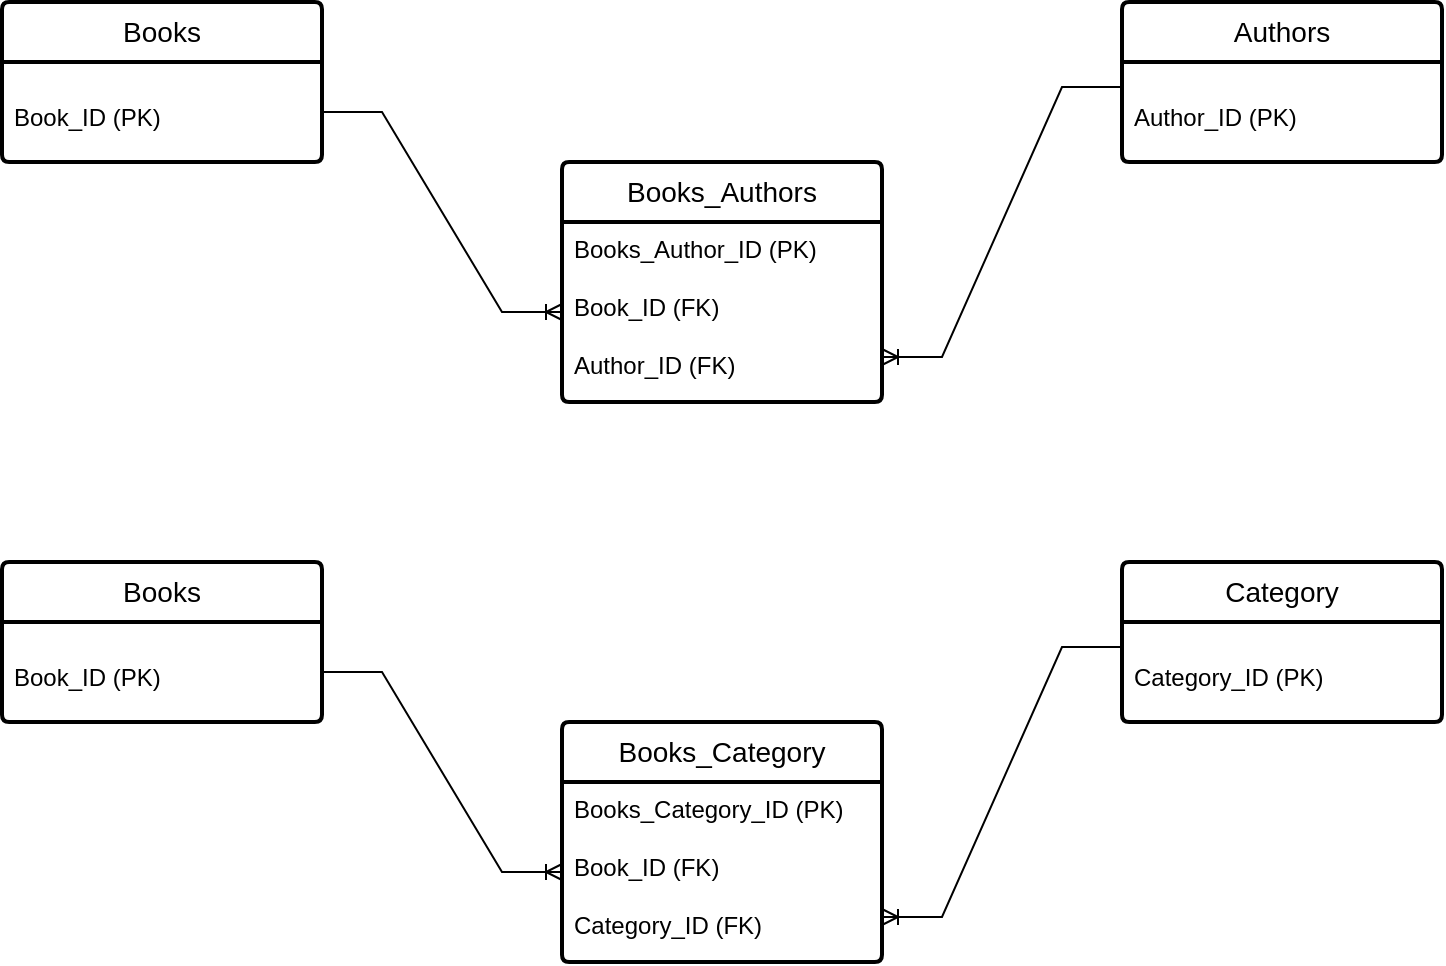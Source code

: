 <mxfile version="24.0.7" type="github">
  <diagram id="R2lEEEUBdFMjLlhIrx00" name="Page-1">
    <mxGraphModel dx="954" dy="675" grid="1" gridSize="10" guides="1" tooltips="1" connect="1" arrows="1" fold="1" page="1" pageScale="1" pageWidth="850" pageHeight="1100" math="0" shadow="0" extFonts="Permanent Marker^https://fonts.googleapis.com/css?family=Permanent+Marker">
      <root>
        <mxCell id="0" />
        <mxCell id="1" parent="0" />
        <mxCell id="p-SFva-FVZnDHBSfe3LF-7" value="Books" style="swimlane;childLayout=stackLayout;horizontal=1;startSize=30;horizontalStack=0;rounded=1;fontSize=14;fontStyle=0;strokeWidth=2;resizeParent=0;resizeLast=1;shadow=0;dashed=0;align=center;arcSize=4;whiteSpace=wrap;html=1;" vertex="1" parent="1">
          <mxGeometry x="40" y="80" width="160" height="80" as="geometry" />
        </mxCell>
        <mxCell id="p-SFva-FVZnDHBSfe3LF-8" value="&lt;div&gt;&lt;br&gt;&lt;/div&gt;Book_ID (PK)" style="align=left;strokeColor=none;fillColor=none;spacingLeft=4;fontSize=12;verticalAlign=top;resizable=0;rotatable=0;part=1;html=1;" vertex="1" parent="p-SFva-FVZnDHBSfe3LF-7">
          <mxGeometry y="30" width="160" height="50" as="geometry" />
        </mxCell>
        <mxCell id="p-SFva-FVZnDHBSfe3LF-9" value="Books_Authors" style="swimlane;childLayout=stackLayout;horizontal=1;startSize=30;horizontalStack=0;rounded=1;fontSize=14;fontStyle=0;strokeWidth=2;resizeParent=0;resizeLast=1;shadow=0;dashed=0;align=center;arcSize=4;whiteSpace=wrap;html=1;" vertex="1" parent="1">
          <mxGeometry x="320" y="160" width="160" height="120" as="geometry" />
        </mxCell>
        <mxCell id="p-SFva-FVZnDHBSfe3LF-10" value="&lt;div&gt;Books_Author_ID (PK)&lt;/div&gt;&lt;div&gt;&lt;br&gt;&lt;/div&gt;&lt;div&gt;Book_ID (FK)&lt;/div&gt;&lt;div&gt;&lt;br&gt;&lt;/div&gt;&lt;div&gt;Author_ID (FK)&lt;/div&gt;" style="align=left;strokeColor=none;fillColor=none;spacingLeft=4;fontSize=12;verticalAlign=top;resizable=0;rotatable=0;part=1;html=1;" vertex="1" parent="p-SFva-FVZnDHBSfe3LF-9">
          <mxGeometry y="30" width="160" height="90" as="geometry" />
        </mxCell>
        <mxCell id="p-SFva-FVZnDHBSfe3LF-11" value="Authors" style="swimlane;childLayout=stackLayout;horizontal=1;startSize=30;horizontalStack=0;rounded=1;fontSize=14;fontStyle=0;strokeWidth=2;resizeParent=0;resizeLast=1;shadow=0;dashed=0;align=center;arcSize=4;whiteSpace=wrap;html=1;" vertex="1" parent="1">
          <mxGeometry x="600" y="80" width="160" height="80" as="geometry" />
        </mxCell>
        <mxCell id="p-SFva-FVZnDHBSfe3LF-12" value="&lt;div&gt;&lt;br&gt;&lt;/div&gt;&lt;div&gt;Author_ID (PK)&lt;/div&gt;" style="align=left;strokeColor=none;fillColor=none;spacingLeft=4;fontSize=12;verticalAlign=top;resizable=0;rotatable=0;part=1;html=1;" vertex="1" parent="p-SFva-FVZnDHBSfe3LF-11">
          <mxGeometry y="30" width="160" height="50" as="geometry" />
        </mxCell>
        <mxCell id="p-SFva-FVZnDHBSfe3LF-13" value="" style="edgeStyle=entityRelationEdgeStyle;fontSize=12;html=1;endArrow=ERoneToMany;rounded=0;exitX=1;exitY=0.5;exitDx=0;exitDy=0;entryX=0;entryY=0.5;entryDx=0;entryDy=0;" edge="1" parent="1" source="p-SFva-FVZnDHBSfe3LF-8" target="p-SFva-FVZnDHBSfe3LF-10">
          <mxGeometry width="100" height="100" relative="1" as="geometry">
            <mxPoint x="450" y="400" as="sourcePoint" />
            <mxPoint x="550" y="300" as="targetPoint" />
          </mxGeometry>
        </mxCell>
        <mxCell id="p-SFva-FVZnDHBSfe3LF-14" value="" style="edgeStyle=entityRelationEdgeStyle;fontSize=12;html=1;endArrow=ERoneToMany;rounded=0;exitX=0;exitY=0.25;exitDx=0;exitDy=0;entryX=1;entryY=0.75;entryDx=0;entryDy=0;" edge="1" parent="1" source="p-SFva-FVZnDHBSfe3LF-12" target="p-SFva-FVZnDHBSfe3LF-10">
          <mxGeometry width="100" height="100" relative="1" as="geometry">
            <mxPoint x="600" y="130" as="sourcePoint" />
            <mxPoint x="720" y="230" as="targetPoint" />
            <Array as="points">
              <mxPoint x="780" y="75" />
            </Array>
          </mxGeometry>
        </mxCell>
        <mxCell id="p-SFva-FVZnDHBSfe3LF-15" value="Books" style="swimlane;childLayout=stackLayout;horizontal=1;startSize=30;horizontalStack=0;rounded=1;fontSize=14;fontStyle=0;strokeWidth=2;resizeParent=0;resizeLast=1;shadow=0;dashed=0;align=center;arcSize=4;whiteSpace=wrap;html=1;" vertex="1" parent="1">
          <mxGeometry x="40" y="360" width="160" height="80" as="geometry" />
        </mxCell>
        <mxCell id="p-SFva-FVZnDHBSfe3LF-16" value="&lt;div&gt;&lt;br&gt;&lt;/div&gt;Book_ID (PK)" style="align=left;strokeColor=none;fillColor=none;spacingLeft=4;fontSize=12;verticalAlign=top;resizable=0;rotatable=0;part=1;html=1;" vertex="1" parent="p-SFva-FVZnDHBSfe3LF-15">
          <mxGeometry y="30" width="160" height="50" as="geometry" />
        </mxCell>
        <mxCell id="p-SFva-FVZnDHBSfe3LF-17" value="Books_Category" style="swimlane;childLayout=stackLayout;horizontal=1;startSize=30;horizontalStack=0;rounded=1;fontSize=14;fontStyle=0;strokeWidth=2;resizeParent=0;resizeLast=1;shadow=0;dashed=0;align=center;arcSize=4;whiteSpace=wrap;html=1;" vertex="1" parent="1">
          <mxGeometry x="320" y="440" width="160" height="120" as="geometry" />
        </mxCell>
        <mxCell id="p-SFva-FVZnDHBSfe3LF-18" value="&lt;div&gt;Books_Category_ID (PK)&lt;/div&gt;&lt;div&gt;&lt;br&gt;&lt;/div&gt;&lt;div&gt;Book_ID (FK)&lt;/div&gt;&lt;div&gt;&lt;br&gt;&lt;/div&gt;&lt;div&gt;Category_ID (FK)&lt;/div&gt;" style="align=left;strokeColor=none;fillColor=none;spacingLeft=4;fontSize=12;verticalAlign=top;resizable=0;rotatable=0;part=1;html=1;" vertex="1" parent="p-SFva-FVZnDHBSfe3LF-17">
          <mxGeometry y="30" width="160" height="90" as="geometry" />
        </mxCell>
        <mxCell id="p-SFva-FVZnDHBSfe3LF-19" value="Category" style="swimlane;childLayout=stackLayout;horizontal=1;startSize=30;horizontalStack=0;rounded=1;fontSize=14;fontStyle=0;strokeWidth=2;resizeParent=0;resizeLast=1;shadow=0;dashed=0;align=center;arcSize=4;whiteSpace=wrap;html=1;" vertex="1" parent="1">
          <mxGeometry x="600" y="360" width="160" height="80" as="geometry" />
        </mxCell>
        <mxCell id="p-SFva-FVZnDHBSfe3LF-20" value="&lt;div&gt;&lt;br&gt;&lt;/div&gt;&lt;div&gt;Category_ID (PK)&lt;/div&gt;" style="align=left;strokeColor=none;fillColor=none;spacingLeft=4;fontSize=12;verticalAlign=top;resizable=0;rotatable=0;part=1;html=1;" vertex="1" parent="p-SFva-FVZnDHBSfe3LF-19">
          <mxGeometry y="30" width="160" height="50" as="geometry" />
        </mxCell>
        <mxCell id="p-SFva-FVZnDHBSfe3LF-21" value="" style="edgeStyle=entityRelationEdgeStyle;fontSize=12;html=1;endArrow=ERoneToMany;rounded=0;exitX=1;exitY=0.5;exitDx=0;exitDy=0;entryX=0;entryY=0.5;entryDx=0;entryDy=0;" edge="1" parent="1" source="p-SFva-FVZnDHBSfe3LF-16" target="p-SFva-FVZnDHBSfe3LF-18">
          <mxGeometry width="100" height="100" relative="1" as="geometry">
            <mxPoint x="450" y="680" as="sourcePoint" />
            <mxPoint x="550" y="580" as="targetPoint" />
          </mxGeometry>
        </mxCell>
        <mxCell id="p-SFva-FVZnDHBSfe3LF-22" value="" style="edgeStyle=entityRelationEdgeStyle;fontSize=12;html=1;endArrow=ERoneToMany;rounded=0;exitX=0;exitY=0.25;exitDx=0;exitDy=0;entryX=1;entryY=0.75;entryDx=0;entryDy=0;" edge="1" parent="1" source="p-SFva-FVZnDHBSfe3LF-20" target="p-SFva-FVZnDHBSfe3LF-18">
          <mxGeometry width="100" height="100" relative="1" as="geometry">
            <mxPoint x="600" y="410" as="sourcePoint" />
            <mxPoint x="720" y="510" as="targetPoint" />
            <Array as="points">
              <mxPoint x="780" y="355" />
            </Array>
          </mxGeometry>
        </mxCell>
      </root>
    </mxGraphModel>
  </diagram>
</mxfile>
